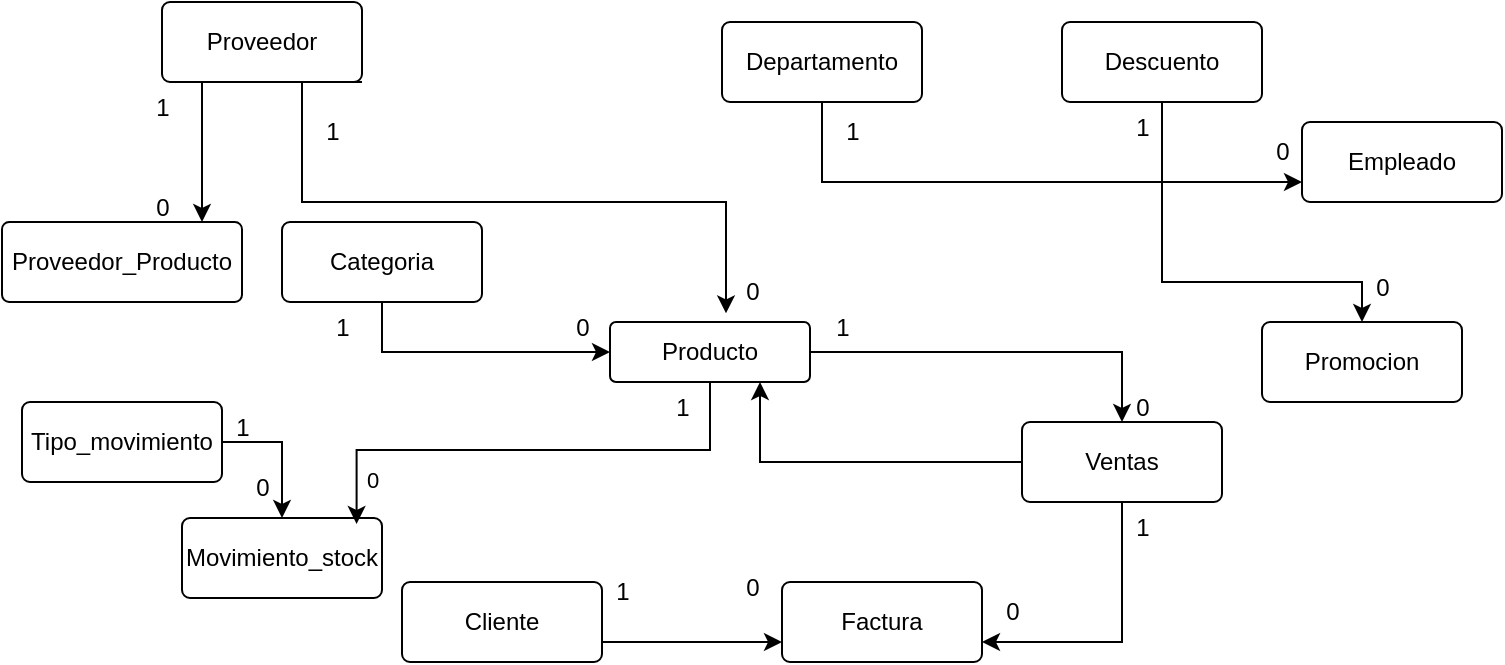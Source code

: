 <mxfile version="24.7.17">
  <diagram name="Página-1" id="SMdB4XbGiTvNXUKPNGg-">
    <mxGraphModel dx="1294" dy="615" grid="1" gridSize="10" guides="1" tooltips="1" connect="1" arrows="1" fold="1" page="1" pageScale="1" pageWidth="827" pageHeight="1169" math="0" shadow="0">
      <root>
        <mxCell id="0" />
        <mxCell id="1" parent="0" />
        <mxCell id="McJQnCoaoeELeILOpKaS-63" style="edgeStyle=orthogonalEdgeStyle;rounded=0;orthogonalLoop=1;jettySize=auto;html=1;exitX=1;exitY=0.75;exitDx=0;exitDy=0;entryX=0;entryY=0.75;entryDx=0;entryDy=0;" edge="1" parent="1" source="McJQnCoaoeELeILOpKaS-8" target="McJQnCoaoeELeILOpKaS-20">
          <mxGeometry relative="1" as="geometry" />
        </mxCell>
        <mxCell id="McJQnCoaoeELeILOpKaS-8" value="Cliente" style="rounded=1;arcSize=10;whiteSpace=wrap;html=1;align=center;" vertex="1" parent="1">
          <mxGeometry x="210" y="320" width="100" height="40" as="geometry" />
        </mxCell>
        <mxCell id="McJQnCoaoeELeILOpKaS-9" value="Movimiento_stock" style="rounded=1;arcSize=10;whiteSpace=wrap;html=1;align=center;" vertex="1" parent="1">
          <mxGeometry x="100" y="288" width="100" height="40" as="geometry" />
        </mxCell>
        <mxCell id="McJQnCoaoeELeILOpKaS-10" value="Proveedor_Producto" style="rounded=1;arcSize=9;whiteSpace=wrap;html=1;align=center;" vertex="1" parent="1">
          <mxGeometry x="10" y="140" width="120" height="40" as="geometry" />
        </mxCell>
        <mxCell id="McJQnCoaoeELeILOpKaS-36" style="edgeStyle=orthogonalEdgeStyle;rounded=0;orthogonalLoop=1;jettySize=auto;html=1;exitX=1;exitY=0.5;exitDx=0;exitDy=0;entryX=0.5;entryY=0;entryDx=0;entryDy=0;" edge="1" parent="1" source="McJQnCoaoeELeILOpKaS-11" target="McJQnCoaoeELeILOpKaS-9">
          <mxGeometry relative="1" as="geometry" />
        </mxCell>
        <mxCell id="McJQnCoaoeELeILOpKaS-11" value="Tipo_movimiento" style="rounded=1;arcSize=10;whiteSpace=wrap;html=1;align=center;" vertex="1" parent="1">
          <mxGeometry x="20" y="230" width="100" height="40" as="geometry" />
        </mxCell>
        <mxCell id="McJQnCoaoeELeILOpKaS-39" style="edgeStyle=orthogonalEdgeStyle;rounded=0;orthogonalLoop=1;jettySize=auto;html=1;exitX=0.5;exitY=1;exitDx=0;exitDy=0;entryX=0;entryY=0.75;entryDx=0;entryDy=0;" edge="1" parent="1" source="McJQnCoaoeELeILOpKaS-12" target="McJQnCoaoeELeILOpKaS-17">
          <mxGeometry relative="1" as="geometry" />
        </mxCell>
        <mxCell id="McJQnCoaoeELeILOpKaS-12" value="Departamento" style="rounded=1;arcSize=10;whiteSpace=wrap;html=1;align=center;" vertex="1" parent="1">
          <mxGeometry x="370" y="40" width="100" height="40" as="geometry" />
        </mxCell>
        <mxCell id="McJQnCoaoeELeILOpKaS-28" style="edgeStyle=orthogonalEdgeStyle;rounded=0;orthogonalLoop=1;jettySize=auto;html=1;exitX=0.5;exitY=1;exitDx=0;exitDy=0;entryX=0;entryY=0.5;entryDx=0;entryDy=0;" edge="1" parent="1" source="McJQnCoaoeELeILOpKaS-13" target="McJQnCoaoeELeILOpKaS-19">
          <mxGeometry relative="1" as="geometry" />
        </mxCell>
        <mxCell id="McJQnCoaoeELeILOpKaS-13" value="Categoria" style="rounded=1;arcSize=10;whiteSpace=wrap;html=1;align=center;" vertex="1" parent="1">
          <mxGeometry x="150" y="140" width="100" height="40" as="geometry" />
        </mxCell>
        <mxCell id="McJQnCoaoeELeILOpKaS-27" style="edgeStyle=orthogonalEdgeStyle;rounded=0;orthogonalLoop=1;jettySize=auto;html=1;exitX=1;exitY=1;exitDx=0;exitDy=0;" edge="1" parent="1" source="McJQnCoaoeELeILOpKaS-14">
          <mxGeometry relative="1" as="geometry">
            <mxPoint x="110" y="140" as="targetPoint" />
            <Array as="points">
              <mxPoint x="110" y="70" />
              <mxPoint x="110" y="140" />
            </Array>
          </mxGeometry>
        </mxCell>
        <mxCell id="McJQnCoaoeELeILOpKaS-14" value="Proveedor" style="rounded=1;arcSize=10;whiteSpace=wrap;html=1;align=center;" vertex="1" parent="1">
          <mxGeometry x="90" y="30" width="100" height="40" as="geometry" />
        </mxCell>
        <mxCell id="McJQnCoaoeELeILOpKaS-32" style="edgeStyle=orthogonalEdgeStyle;rounded=0;orthogonalLoop=1;jettySize=auto;html=1;exitX=0.5;exitY=1;exitDx=0;exitDy=0;entryX=1;entryY=0.75;entryDx=0;entryDy=0;" edge="1" parent="1" source="McJQnCoaoeELeILOpKaS-15" target="McJQnCoaoeELeILOpKaS-20">
          <mxGeometry relative="1" as="geometry" />
        </mxCell>
        <mxCell id="McJQnCoaoeELeILOpKaS-35" style="edgeStyle=orthogonalEdgeStyle;rounded=0;orthogonalLoop=1;jettySize=auto;html=1;exitX=0;exitY=0.5;exitDx=0;exitDy=0;entryX=0.75;entryY=1;entryDx=0;entryDy=0;" edge="1" parent="1" source="McJQnCoaoeELeILOpKaS-15" target="McJQnCoaoeELeILOpKaS-19">
          <mxGeometry relative="1" as="geometry" />
        </mxCell>
        <mxCell id="McJQnCoaoeELeILOpKaS-15" value="Ventas" style="rounded=1;arcSize=10;whiteSpace=wrap;html=1;align=center;" vertex="1" parent="1">
          <mxGeometry x="520" y="240" width="100" height="40" as="geometry" />
        </mxCell>
        <mxCell id="McJQnCoaoeELeILOpKaS-16" value="Promocion" style="rounded=1;arcSize=10;whiteSpace=wrap;html=1;align=center;" vertex="1" parent="1">
          <mxGeometry x="640" y="190" width="100" height="40" as="geometry" />
        </mxCell>
        <mxCell id="McJQnCoaoeELeILOpKaS-17" value="Empleado" style="rounded=1;arcSize=10;whiteSpace=wrap;html=1;align=center;" vertex="1" parent="1">
          <mxGeometry x="660" y="90" width="100" height="40" as="geometry" />
        </mxCell>
        <mxCell id="McJQnCoaoeELeILOpKaS-33" style="edgeStyle=orthogonalEdgeStyle;rounded=0;orthogonalLoop=1;jettySize=auto;html=1;exitX=0.5;exitY=1;exitDx=0;exitDy=0;entryX=0.5;entryY=0;entryDx=0;entryDy=0;" edge="1" parent="1" source="McJQnCoaoeELeILOpKaS-18" target="McJQnCoaoeELeILOpKaS-16">
          <mxGeometry relative="1" as="geometry">
            <mxPoint x="690" y="170" as="targetPoint" />
            <Array as="points">
              <mxPoint x="590" y="170" />
              <mxPoint x="690" y="170" />
            </Array>
          </mxGeometry>
        </mxCell>
        <mxCell id="McJQnCoaoeELeILOpKaS-18" value="Descuento" style="rounded=1;arcSize=10;whiteSpace=wrap;html=1;align=center;" vertex="1" parent="1">
          <mxGeometry x="540" y="40" width="100" height="40" as="geometry" />
        </mxCell>
        <mxCell id="McJQnCoaoeELeILOpKaS-31" style="edgeStyle=orthogonalEdgeStyle;rounded=0;orthogonalLoop=1;jettySize=auto;html=1;exitX=1;exitY=0.5;exitDx=0;exitDy=0;entryX=0.5;entryY=0;entryDx=0;entryDy=0;" edge="1" parent="1" source="McJQnCoaoeELeILOpKaS-19" target="McJQnCoaoeELeILOpKaS-15">
          <mxGeometry relative="1" as="geometry" />
        </mxCell>
        <mxCell id="McJQnCoaoeELeILOpKaS-19" value="Producto" style="rounded=1;arcSize=10;whiteSpace=wrap;html=1;align=center;" vertex="1" parent="1">
          <mxGeometry x="314" y="190" width="100" height="30" as="geometry" />
        </mxCell>
        <mxCell id="McJQnCoaoeELeILOpKaS-20" value="Factura" style="rounded=1;arcSize=10;whiteSpace=wrap;html=1;align=center;" vertex="1" parent="1">
          <mxGeometry x="400" y="320" width="100" height="40" as="geometry" />
        </mxCell>
        <mxCell id="McJQnCoaoeELeILOpKaS-26" style="edgeStyle=orthogonalEdgeStyle;rounded=0;orthogonalLoop=1;jettySize=auto;html=1;exitX=0.5;exitY=1;exitDx=0;exitDy=0;entryX=0.58;entryY=-0.144;entryDx=0;entryDy=0;entryPerimeter=0;" edge="1" parent="1" source="McJQnCoaoeELeILOpKaS-14" target="McJQnCoaoeELeILOpKaS-19">
          <mxGeometry relative="1" as="geometry">
            <Array as="points">
              <mxPoint x="160" y="70" />
              <mxPoint x="160" y="130" />
              <mxPoint x="372" y="130" />
            </Array>
          </mxGeometry>
        </mxCell>
        <mxCell id="McJQnCoaoeELeILOpKaS-29" style="edgeStyle=orthogonalEdgeStyle;rounded=0;orthogonalLoop=1;jettySize=auto;html=1;exitX=0.5;exitY=1;exitDx=0;exitDy=0;entryX=0.873;entryY=0.075;entryDx=0;entryDy=0;entryPerimeter=0;" edge="1" parent="1" source="McJQnCoaoeELeILOpKaS-19" target="McJQnCoaoeELeILOpKaS-9">
          <mxGeometry relative="1" as="geometry" />
        </mxCell>
        <mxCell id="McJQnCoaoeELeILOpKaS-52" value="0" style="edgeLabel;html=1;align=center;verticalAlign=middle;resizable=0;points=[];" vertex="1" connectable="0" parent="McJQnCoaoeELeILOpKaS-29">
          <mxGeometry x="0.817" y="7" relative="1" as="geometry">
            <mxPoint as="offset" />
          </mxGeometry>
        </mxCell>
        <mxCell id="McJQnCoaoeELeILOpKaS-40" value="1" style="text;html=1;align=center;verticalAlign=middle;resizable=0;points=[];autosize=1;strokeColor=none;fillColor=none;" vertex="1" parent="1">
          <mxGeometry x="420" y="80" width="30" height="30" as="geometry" />
        </mxCell>
        <mxCell id="McJQnCoaoeELeILOpKaS-42" value="0" style="text;html=1;align=center;verticalAlign=middle;resizable=0;points=[];autosize=1;strokeColor=none;fillColor=none;" vertex="1" parent="1">
          <mxGeometry x="635" y="90" width="30" height="30" as="geometry" />
        </mxCell>
        <mxCell id="McJQnCoaoeELeILOpKaS-44" value="0" style="text;html=1;align=center;verticalAlign=middle;resizable=0;points=[];autosize=1;strokeColor=none;fillColor=none;" vertex="1" parent="1">
          <mxGeometry x="370" y="160" width="30" height="30" as="geometry" />
        </mxCell>
        <mxCell id="McJQnCoaoeELeILOpKaS-46" value="1" style="text;html=1;align=center;verticalAlign=middle;resizable=0;points=[];autosize=1;strokeColor=none;fillColor=none;" vertex="1" parent="1">
          <mxGeometry x="160" y="80" width="30" height="30" as="geometry" />
        </mxCell>
        <mxCell id="McJQnCoaoeELeILOpKaS-47" value="1" style="text;html=1;align=center;verticalAlign=middle;resizable=0;points=[];autosize=1;strokeColor=none;fillColor=none;" vertex="1" parent="1">
          <mxGeometry x="75" y="68" width="30" height="30" as="geometry" />
        </mxCell>
        <mxCell id="McJQnCoaoeELeILOpKaS-48" value="0" style="text;html=1;align=center;verticalAlign=middle;resizable=0;points=[];autosize=1;strokeColor=none;fillColor=none;" vertex="1" parent="1">
          <mxGeometry x="75" y="118" width="30" height="30" as="geometry" />
        </mxCell>
        <mxCell id="McJQnCoaoeELeILOpKaS-49" value="1" style="text;html=1;align=center;verticalAlign=middle;resizable=0;points=[];autosize=1;strokeColor=none;fillColor=none;" vertex="1" parent="1">
          <mxGeometry x="165" y="178" width="30" height="30" as="geometry" />
        </mxCell>
        <mxCell id="McJQnCoaoeELeILOpKaS-50" value="0" style="text;html=1;align=center;verticalAlign=middle;resizable=0;points=[];autosize=1;strokeColor=none;fillColor=none;" vertex="1" parent="1">
          <mxGeometry x="285" y="178" width="30" height="30" as="geometry" />
        </mxCell>
        <mxCell id="McJQnCoaoeELeILOpKaS-51" value="1" style="text;html=1;align=center;verticalAlign=middle;resizable=0;points=[];autosize=1;strokeColor=none;fillColor=none;" vertex="1" parent="1">
          <mxGeometry x="335" y="218" width="30" height="30" as="geometry" />
        </mxCell>
        <mxCell id="McJQnCoaoeELeILOpKaS-53" value="0" style="text;html=1;align=center;verticalAlign=middle;resizable=0;points=[];autosize=1;strokeColor=none;fillColor=none;" vertex="1" parent="1">
          <mxGeometry x="125" y="258" width="30" height="30" as="geometry" />
        </mxCell>
        <mxCell id="McJQnCoaoeELeILOpKaS-54" value="1" style="text;html=1;align=center;verticalAlign=middle;resizable=0;points=[];autosize=1;strokeColor=none;fillColor=none;" vertex="1" parent="1">
          <mxGeometry x="115" y="228" width="30" height="30" as="geometry" />
        </mxCell>
        <mxCell id="McJQnCoaoeELeILOpKaS-55" value="1" style="text;html=1;align=center;verticalAlign=middle;resizable=0;points=[];autosize=1;strokeColor=none;fillColor=none;" vertex="1" parent="1">
          <mxGeometry x="415" y="178" width="30" height="30" as="geometry" />
        </mxCell>
        <mxCell id="McJQnCoaoeELeILOpKaS-56" value="0" style="text;html=1;align=center;verticalAlign=middle;resizable=0;points=[];autosize=1;strokeColor=none;fillColor=none;" vertex="1" parent="1">
          <mxGeometry x="565" y="218" width="30" height="30" as="geometry" />
        </mxCell>
        <mxCell id="McJQnCoaoeELeILOpKaS-57" value="1" style="text;html=1;align=center;verticalAlign=middle;resizable=0;points=[];autosize=1;strokeColor=none;fillColor=none;" vertex="1" parent="1">
          <mxGeometry x="565" y="278" width="30" height="30" as="geometry" />
        </mxCell>
        <mxCell id="McJQnCoaoeELeILOpKaS-58" value="0" style="text;html=1;align=center;verticalAlign=middle;resizable=0;points=[];autosize=1;strokeColor=none;fillColor=none;" vertex="1" parent="1">
          <mxGeometry x="500" y="320" width="30" height="30" as="geometry" />
        </mxCell>
        <mxCell id="McJQnCoaoeELeILOpKaS-45" value="1" style="text;html=1;align=center;verticalAlign=middle;resizable=0;points=[];autosize=1;strokeColor=none;fillColor=none;" vertex="1" parent="1">
          <mxGeometry x="305" y="310" width="30" height="30" as="geometry" />
        </mxCell>
        <mxCell id="McJQnCoaoeELeILOpKaS-60" value="0" style="text;html=1;align=center;verticalAlign=middle;resizable=0;points=[];autosize=1;strokeColor=none;fillColor=none;" vertex="1" parent="1">
          <mxGeometry x="370" y="308" width="30" height="30" as="geometry" />
        </mxCell>
        <mxCell id="McJQnCoaoeELeILOpKaS-64" value="1" style="text;html=1;align=center;verticalAlign=middle;resizable=0;points=[];autosize=1;strokeColor=none;fillColor=none;" vertex="1" parent="1">
          <mxGeometry x="565" y="78" width="30" height="30" as="geometry" />
        </mxCell>
        <mxCell id="McJQnCoaoeELeILOpKaS-65" value="0" style="text;html=1;align=center;verticalAlign=middle;resizable=0;points=[];autosize=1;strokeColor=none;fillColor=none;" vertex="1" parent="1">
          <mxGeometry x="685" y="158" width="30" height="30" as="geometry" />
        </mxCell>
      </root>
    </mxGraphModel>
  </diagram>
</mxfile>
